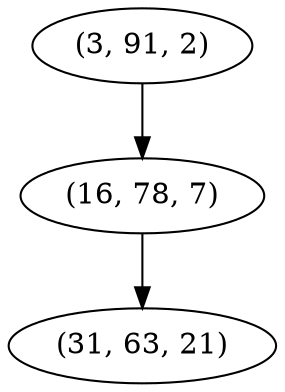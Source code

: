 digraph tree {
    "(3, 91, 2)";
    "(16, 78, 7)";
    "(31, 63, 21)";
    "(3, 91, 2)" -> "(16, 78, 7)";
    "(16, 78, 7)" -> "(31, 63, 21)";
}
